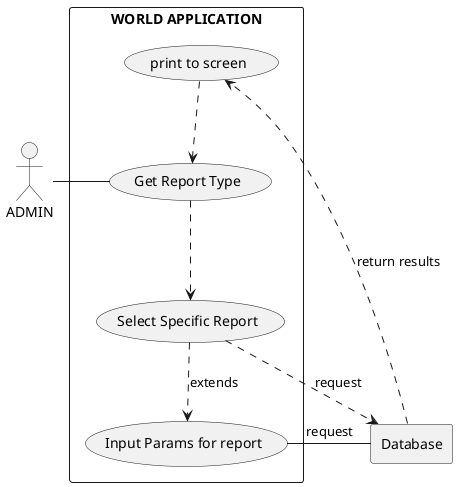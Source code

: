 @startuml

actor AD as "ADMIN"

rectangle Database

rectangle "WORLD APPLICATION" {
    usecase UCa as "Get Report Type"

    usecase UCb as "Select Specific Report"

    usecase UCc as "Input Params for report"

    usecase UCd as "print to screen"

    AD - UCa
    UCa ..> UCb
     UCb ..> UCc : extends
     Database ..> UCd : return results
     UCd ..> UCa
     UCb ..> Database :request

    UCc - Database : request
}

@enduml